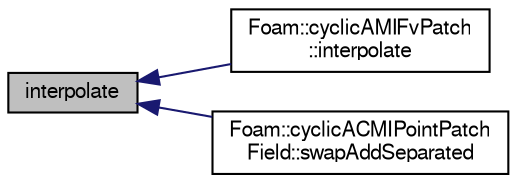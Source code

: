 digraph "interpolate"
{
  bgcolor="transparent";
  edge [fontname="FreeSans",fontsize="10",labelfontname="FreeSans",labelfontsize="10"];
  node [fontname="FreeSans",fontsize="10",shape=record];
  rankdir="LR";
  Node1 [label="interpolate",height=0.2,width=0.4,color="black", fillcolor="grey75", style="filled" fontcolor="black"];
  Node1 -> Node2 [dir="back",color="midnightblue",fontsize="10",style="solid",fontname="FreeSans"];
  Node2 [label="Foam::cyclicAMIFvPatch\l::interpolate",height=0.2,width=0.4,color="black",URL="$a00444.html#a85fb1f1d9d75e3917f83204dc3da1020"];
  Node1 -> Node3 [dir="back",color="midnightblue",fontsize="10",style="solid",fontname="FreeSans"];
  Node3 [label="Foam::cyclicACMIPointPatch\lField::swapAddSeparated",height=0.2,width=0.4,color="black",URL="$a00442.html#acc70e74fffb1cf3d5f18e021d5771458",tooltip="Complete swap of patch point values and add to local values. "];
}
